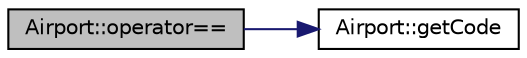 digraph "Airport::operator=="
{
 // LATEX_PDF_SIZE
  edge [fontname="Helvetica",fontsize="10",labelfontname="Helvetica",labelfontsize="10"];
  node [fontname="Helvetica",fontsize="10",shape=record];
  rankdir="LR";
  Node1 [label="Airport::operator==",height=0.2,width=0.4,color="black", fillcolor="grey75", style="filled", fontcolor="black",tooltip="compares two Airports and verifies if they are the same @complexity O(1)"];
  Node1 -> Node2 [color="midnightblue",fontsize="10",style="solid",fontname="Helvetica"];
  Node2 [label="Airport::getCode",height=0.2,width=0.4,color="black", fillcolor="white", style="filled",URL="$classAirport.html#ad1369e1d47c87e205f1718b853a66d54",tooltip="returns the code of the Airport"];
}
